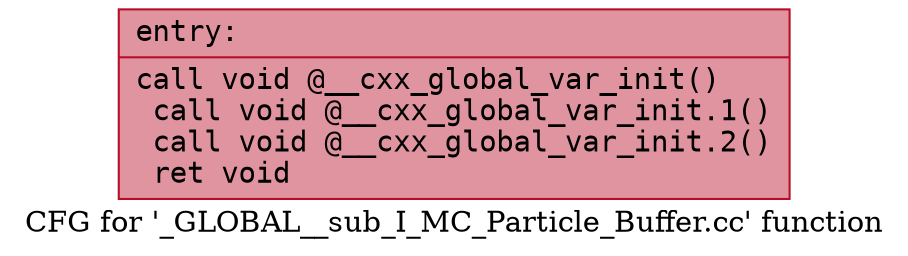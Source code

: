 digraph "CFG for '_GLOBAL__sub_I_MC_Particle_Buffer.cc' function" {
	label="CFG for '_GLOBAL__sub_I_MC_Particle_Buffer.cc' function";

	Node0x558b694b9070 [shape=record,color="#b70d28ff", style=filled, fillcolor="#b70d2870" fontname="Courier",label="{entry:\l|  call void @__cxx_global_var_init()\l  call void @__cxx_global_var_init.1()\l  call void @__cxx_global_var_init.2()\l  ret void\l}"];
}
